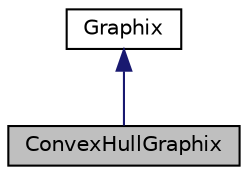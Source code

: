 digraph "ConvexHullGraphix"
{
 // LATEX_PDF_SIZE
  edge [fontname="Helvetica",fontsize="10",labelfontname="Helvetica",labelfontsize="10"];
  node [fontname="Helvetica",fontsize="10",shape=record];
  Node2 [label="ConvexHullGraphix",height=0.2,width=0.4,color="black", fillcolor="grey75", style="filled", fontcolor="black",tooltip="Class for Visualization."];
  Node3 -> Node2 [dir="back",color="midnightblue",fontsize="10",style="solid",fontname="Helvetica"];
  Node3 [label="Graphix",height=0.2,width=0.4,color="black", fillcolor="white", style="filled",URL="$class_graphix.html",tooltip="Class for handling graphics using OpenGL."];
}
